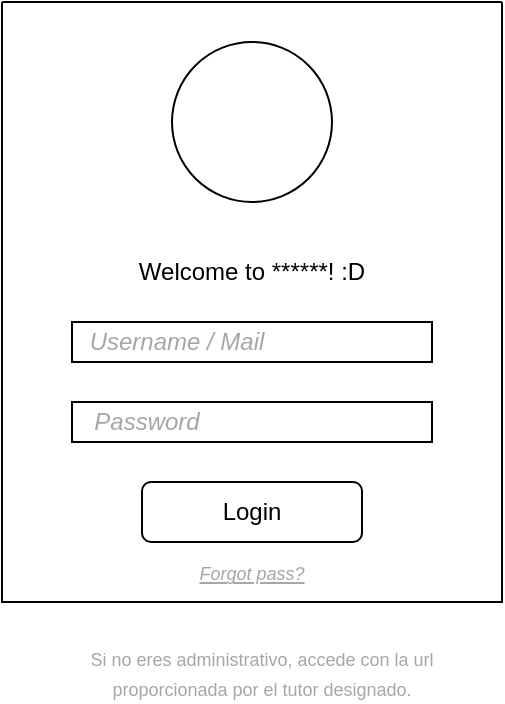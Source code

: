 <mxfile version="24.3.1" type="github">
  <diagram name="Page-1" id="1PkUpuc8EgsdJH27r8BK">
    <mxGraphModel dx="804" dy="453" grid="1" gridSize="10" guides="1" tooltips="1" connect="1" arrows="1" fold="1" page="1" pageScale="1" pageWidth="850" pageHeight="1100" math="0" shadow="0">
      <root>
        <mxCell id="0" />
        <mxCell id="1" parent="0" />
        <mxCell id="cCMaH0vCD5TPmBNRnhvu-16" value="" style="group" vertex="1" connectable="0" parent="1">
          <mxGeometry x="300" y="400" width="250" height="350" as="geometry" />
        </mxCell>
        <mxCell id="cCMaH0vCD5TPmBNRnhvu-2" value="" style="swimlane;startSize=0;" vertex="1" parent="cCMaH0vCD5TPmBNRnhvu-16">
          <mxGeometry width="250" height="300" as="geometry">
            <mxRectangle x="300" y="400" width="50" height="40" as="alternateBounds" />
          </mxGeometry>
        </mxCell>
        <mxCell id="cCMaH0vCD5TPmBNRnhvu-1" value="" style="rounded=1;whiteSpace=wrap;html=1;" vertex="1" parent="cCMaH0vCD5TPmBNRnhvu-2">
          <mxGeometry x="70" y="240" width="110" height="30" as="geometry" />
        </mxCell>
        <mxCell id="cCMaH0vCD5TPmBNRnhvu-4" value="" style="rounded=0;whiteSpace=wrap;html=1;" vertex="1" parent="cCMaH0vCD5TPmBNRnhvu-2">
          <mxGeometry x="35" y="160" width="180" height="20" as="geometry" />
        </mxCell>
        <mxCell id="cCMaH0vCD5TPmBNRnhvu-5" value="" style="rounded=0;whiteSpace=wrap;html=1;" vertex="1" parent="cCMaH0vCD5TPmBNRnhvu-2">
          <mxGeometry x="35" y="200" width="180" height="20" as="geometry" />
        </mxCell>
        <mxCell id="cCMaH0vCD5TPmBNRnhvu-7" value="" style="ellipse;whiteSpace=wrap;html=1;aspect=fixed;" vertex="1" parent="cCMaH0vCD5TPmBNRnhvu-2">
          <mxGeometry x="85" y="20" width="80" height="80" as="geometry" />
        </mxCell>
        <mxCell id="cCMaH0vCD5TPmBNRnhvu-8" value="Welcome to ******! :D" style="text;html=1;align=center;verticalAlign=middle;whiteSpace=wrap;rounded=0;strokeWidth=2;" vertex="1" parent="cCMaH0vCD5TPmBNRnhvu-2">
          <mxGeometry x="30" y="120" width="190" height="30" as="geometry" />
        </mxCell>
        <mxCell id="cCMaH0vCD5TPmBNRnhvu-11" value="Username / Mail" style="text;html=1;align=center;verticalAlign=middle;whiteSpace=wrap;rounded=0;fontStyle=2;fontColor=#A6A6A6;" vertex="1" parent="cCMaH0vCD5TPmBNRnhvu-2">
          <mxGeometry x="25" y="155" width="125" height="30" as="geometry" />
        </mxCell>
        <mxCell id="cCMaH0vCD5TPmBNRnhvu-12" value="Password" style="text;html=1;align=center;verticalAlign=middle;whiteSpace=wrap;rounded=0;fontStyle=2;fontColor=#A6A6A6;" vertex="1" parent="cCMaH0vCD5TPmBNRnhvu-2">
          <mxGeometry x="25" y="195" width="95" height="30" as="geometry" />
        </mxCell>
        <mxCell id="cCMaH0vCD5TPmBNRnhvu-13" value="Login" style="text;html=1;align=center;verticalAlign=middle;whiteSpace=wrap;rounded=0;" vertex="1" parent="cCMaH0vCD5TPmBNRnhvu-2">
          <mxGeometry x="95" y="240" width="60" height="30" as="geometry" />
        </mxCell>
        <mxCell id="cCMaH0vCD5TPmBNRnhvu-14" value="&lt;font style=&quot;font-size: 9px;&quot;&gt;&lt;u&gt;Forgot pass?&lt;/u&gt;&lt;/font&gt;" style="text;html=1;align=center;verticalAlign=middle;whiteSpace=wrap;rounded=0;fontStyle=2;fontColor=#A6A6A6;" vertex="1" parent="cCMaH0vCD5TPmBNRnhvu-2">
          <mxGeometry x="79" y="270" width="92" height="30" as="geometry" />
        </mxCell>
        <mxCell id="cCMaH0vCD5TPmBNRnhvu-15" value="&lt;font style=&quot;font-size: 9px; font-style: normal;&quot;&gt;Si no eres administrativo, accede con la url proporcionada por el tutor designado.&lt;/font&gt;" style="text;html=1;align=center;verticalAlign=middle;whiteSpace=wrap;rounded=0;fontStyle=2;fontColor=#A6A6A6;" vertex="1" parent="cCMaH0vCD5TPmBNRnhvu-16">
          <mxGeometry x="20" y="320" width="220" height="30" as="geometry" />
        </mxCell>
      </root>
    </mxGraphModel>
  </diagram>
</mxfile>
